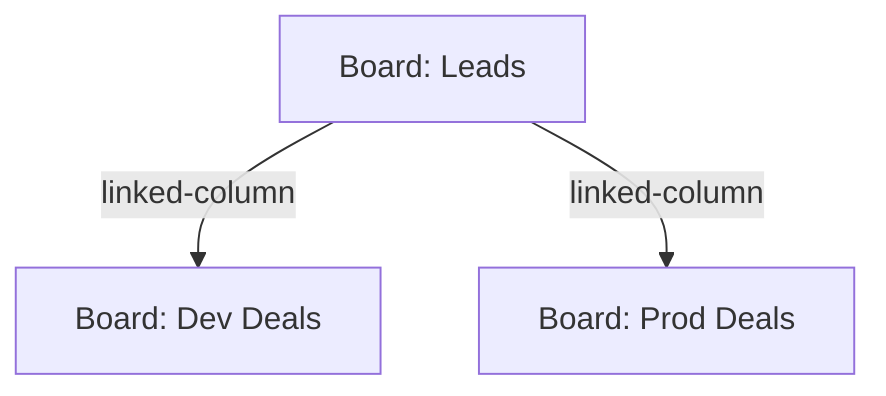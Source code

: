 graph TD
  Leads["Board: Leads"] -->|"linked-column"| DevDeals["Board: Dev Deals"]
  Leads["Board: Leads"] -->|"linked-column"| ProdDeals["Board: Prod Deals"]